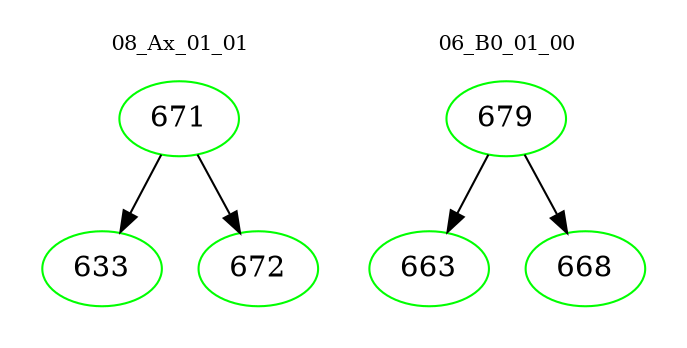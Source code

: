 digraph{
subgraph cluster_0 {
color = white
label = "08_Ax_01_01";
fontsize=10;
T0_671 [label="671", color="green"]
T0_671 -> T0_633 [color="black"]
T0_633 [label="633", color="green"]
T0_671 -> T0_672 [color="black"]
T0_672 [label="672", color="green"]
}
subgraph cluster_1 {
color = white
label = "06_B0_01_00";
fontsize=10;
T1_679 [label="679", color="green"]
T1_679 -> T1_663 [color="black"]
T1_663 [label="663", color="green"]
T1_679 -> T1_668 [color="black"]
T1_668 [label="668", color="green"]
}
}

